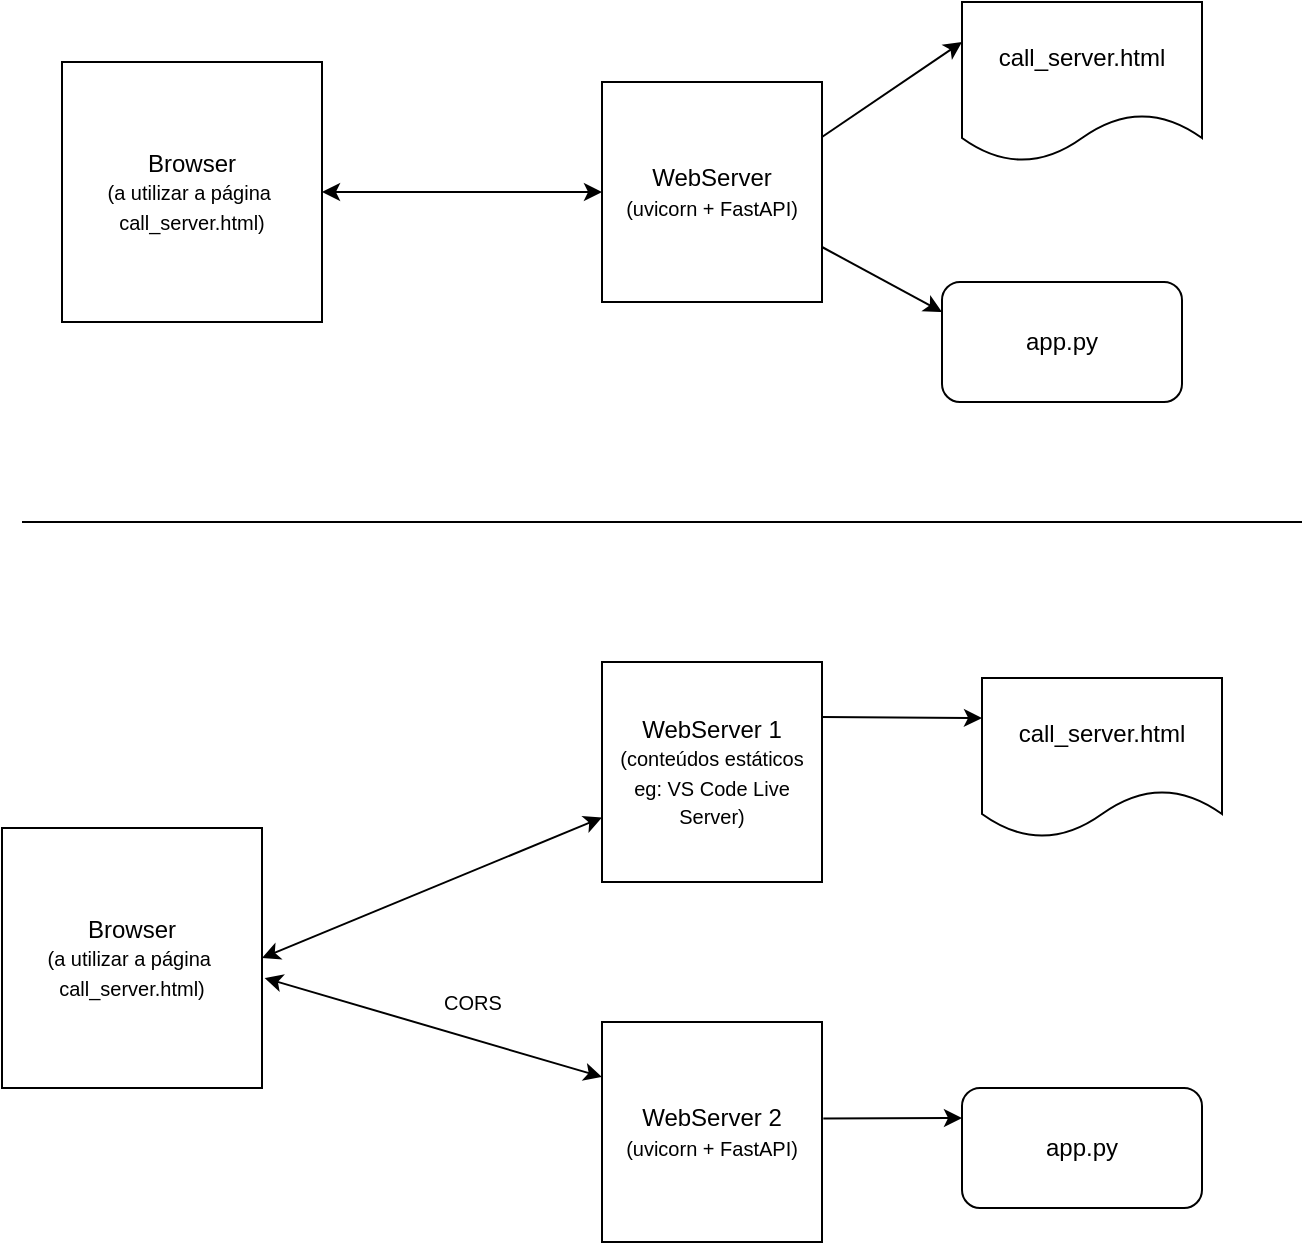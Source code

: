 <mxfile version="20.8.10" type="device"><diagram name="Page-1" id="UGDRp8tACXfTK5yZEvLB"><mxGraphModel dx="943" dy="603" grid="1" gridSize="10" guides="1" tooltips="1" connect="1" arrows="1" fold="1" page="1" pageScale="1" pageWidth="827" pageHeight="1169" math="0" shadow="0"><root><mxCell id="0"/><mxCell id="1" parent="0"/><mxCell id="DYFCTPmiRnSADCdoUb4n-2" value="WebServer&lt;br&gt;&lt;font style=&quot;font-size: 10px;&quot;&gt;(uvicorn + FastAPI)&lt;/font&gt;" style="whiteSpace=wrap;html=1;aspect=fixed;" vertex="1" parent="1"><mxGeometry x="400" y="140" width="110" height="110" as="geometry"/></mxCell><mxCell id="DYFCTPmiRnSADCdoUb4n-3" value="call_server.html" style="shape=document;whiteSpace=wrap;html=1;boundedLbl=1;" vertex="1" parent="1"><mxGeometry x="580" y="100" width="120" height="80" as="geometry"/></mxCell><mxCell id="DYFCTPmiRnSADCdoUb4n-4" value="Browser&lt;br&gt;&lt;font style=&quot;font-size: 10px;&quot;&gt;(a utilizar a&amp;nbsp;página&amp;nbsp;&lt;br&gt;call_server.html)&lt;/font&gt;" style="whiteSpace=wrap;html=1;aspect=fixed;" vertex="1" parent="1"><mxGeometry x="130" y="130" width="130" height="130" as="geometry"/></mxCell><mxCell id="DYFCTPmiRnSADCdoUb4n-5" value="app.py" style="rounded=1;whiteSpace=wrap;html=1;" vertex="1" parent="1"><mxGeometry x="570" y="240" width="120" height="60" as="geometry"/></mxCell><mxCell id="DYFCTPmiRnSADCdoUb4n-7" value="" style="endArrow=classic;html=1;rounded=0;exitX=1;exitY=0.75;exitDx=0;exitDy=0;entryX=0;entryY=0.25;entryDx=0;entryDy=0;" edge="1" parent="1" source="DYFCTPmiRnSADCdoUb4n-2" target="DYFCTPmiRnSADCdoUb4n-5"><mxGeometry width="50" height="50" relative="1" as="geometry"><mxPoint x="440" y="320" as="sourcePoint"/><mxPoint x="490" y="270" as="targetPoint"/></mxGeometry></mxCell><mxCell id="DYFCTPmiRnSADCdoUb4n-8" value="" style="endArrow=classic;html=1;rounded=0;exitX=1;exitY=0.25;exitDx=0;exitDy=0;entryX=0;entryY=0.25;entryDx=0;entryDy=0;" edge="1" parent="1" source="DYFCTPmiRnSADCdoUb4n-2" target="DYFCTPmiRnSADCdoUb4n-3"><mxGeometry width="50" height="50" relative="1" as="geometry"><mxPoint x="440" y="320" as="sourcePoint"/><mxPoint x="490" y="270" as="targetPoint"/></mxGeometry></mxCell><mxCell id="DYFCTPmiRnSADCdoUb4n-9" value="" style="endArrow=classic;startArrow=classic;html=1;rounded=0;exitX=1;exitY=0.5;exitDx=0;exitDy=0;" edge="1" parent="1" source="DYFCTPmiRnSADCdoUb4n-4" target="DYFCTPmiRnSADCdoUb4n-2"><mxGeometry width="50" height="50" relative="1" as="geometry"><mxPoint x="440" y="320" as="sourcePoint"/><mxPoint x="490" y="270" as="targetPoint"/></mxGeometry></mxCell><mxCell id="DYFCTPmiRnSADCdoUb4n-10" value="" style="endArrow=none;html=1;rounded=0;" edge="1" parent="1"><mxGeometry width="50" height="50" relative="1" as="geometry"><mxPoint x="110" y="360" as="sourcePoint"/><mxPoint x="750" y="360" as="targetPoint"/></mxGeometry></mxCell><mxCell id="DYFCTPmiRnSADCdoUb4n-11" value="WebServer 1&lt;br&gt;&lt;font style=&quot;font-size: 10px;&quot;&gt;(conteúdos estáticos&lt;br&gt;eg: VS Code Live Server)&lt;/font&gt;" style="whiteSpace=wrap;html=1;aspect=fixed;" vertex="1" parent="1"><mxGeometry x="400" y="430" width="110" height="110" as="geometry"/></mxCell><mxCell id="DYFCTPmiRnSADCdoUb4n-12" value="call_server.html" style="shape=document;whiteSpace=wrap;html=1;boundedLbl=1;" vertex="1" parent="1"><mxGeometry x="590" y="438" width="120" height="80" as="geometry"/></mxCell><mxCell id="DYFCTPmiRnSADCdoUb4n-13" value="Browser&lt;br&gt;&lt;font style=&quot;font-size: 10px;&quot;&gt;(a utilizar a&amp;nbsp;página&amp;nbsp;&lt;br&gt;call_server.html)&lt;/font&gt;" style="whiteSpace=wrap;html=1;aspect=fixed;" vertex="1" parent="1"><mxGeometry x="100" y="513" width="130" height="130" as="geometry"/></mxCell><mxCell id="DYFCTPmiRnSADCdoUb4n-14" value="app.py" style="rounded=1;whiteSpace=wrap;html=1;" vertex="1" parent="1"><mxGeometry x="580" y="643" width="120" height="60" as="geometry"/></mxCell><mxCell id="DYFCTPmiRnSADCdoUb4n-15" value="" style="endArrow=classic;html=1;rounded=0;exitX=1.006;exitY=0.439;exitDx=0;exitDy=0;entryX=0;entryY=0.25;entryDx=0;entryDy=0;exitPerimeter=0;" edge="1" parent="1" source="DYFCTPmiRnSADCdoUb4n-18" target="DYFCTPmiRnSADCdoUb4n-14"><mxGeometry width="50" height="50" relative="1" as="geometry"><mxPoint x="440" y="610" as="sourcePoint"/><mxPoint x="490" y="560" as="targetPoint"/></mxGeometry></mxCell><mxCell id="DYFCTPmiRnSADCdoUb4n-16" value="" style="endArrow=classic;html=1;rounded=0;exitX=1;exitY=0.25;exitDx=0;exitDy=0;entryX=0;entryY=0.25;entryDx=0;entryDy=0;" edge="1" parent="1" source="DYFCTPmiRnSADCdoUb4n-11" target="DYFCTPmiRnSADCdoUb4n-12"><mxGeometry width="50" height="50" relative="1" as="geometry"><mxPoint x="440" y="610" as="sourcePoint"/><mxPoint x="490" y="560" as="targetPoint"/></mxGeometry></mxCell><mxCell id="DYFCTPmiRnSADCdoUb4n-17" value="" style="endArrow=classic;startArrow=classic;html=1;rounded=0;exitX=1;exitY=0.5;exitDx=0;exitDy=0;" edge="1" parent="1" source="DYFCTPmiRnSADCdoUb4n-13" target="DYFCTPmiRnSADCdoUb4n-11"><mxGeometry width="50" height="50" relative="1" as="geometry"><mxPoint x="440" y="610" as="sourcePoint"/><mxPoint x="490" y="560" as="targetPoint"/></mxGeometry></mxCell><mxCell id="DYFCTPmiRnSADCdoUb4n-18" value="WebServer 2&lt;br&gt;&lt;font style=&quot;font-size: 10px;&quot;&gt;(uvicorn + FastAPI)&lt;/font&gt;" style="whiteSpace=wrap;html=1;aspect=fixed;" vertex="1" parent="1"><mxGeometry x="400" y="610" width="110" height="110" as="geometry"/></mxCell><mxCell id="DYFCTPmiRnSADCdoUb4n-19" value="" style="endArrow=classic;startArrow=classic;html=1;rounded=0;fontSize=10;exitX=1.01;exitY=0.577;exitDx=0;exitDy=0;exitPerimeter=0;entryX=0;entryY=0.25;entryDx=0;entryDy=0;" edge="1" parent="1" source="DYFCTPmiRnSADCdoUb4n-13" target="DYFCTPmiRnSADCdoUb4n-18"><mxGeometry width="50" height="50" relative="1" as="geometry"><mxPoint x="430" y="660" as="sourcePoint"/><mxPoint x="480" y="610" as="targetPoint"/></mxGeometry></mxCell><mxCell id="DYFCTPmiRnSADCdoUb4n-20" value="CORS" style="text;html=1;align=center;verticalAlign=middle;resizable=0;points=[];autosize=1;strokeColor=none;fillColor=none;fontSize=10;" vertex="1" parent="1"><mxGeometry x="310" y="585" width="50" height="30" as="geometry"/></mxCell></root></mxGraphModel></diagram></mxfile>